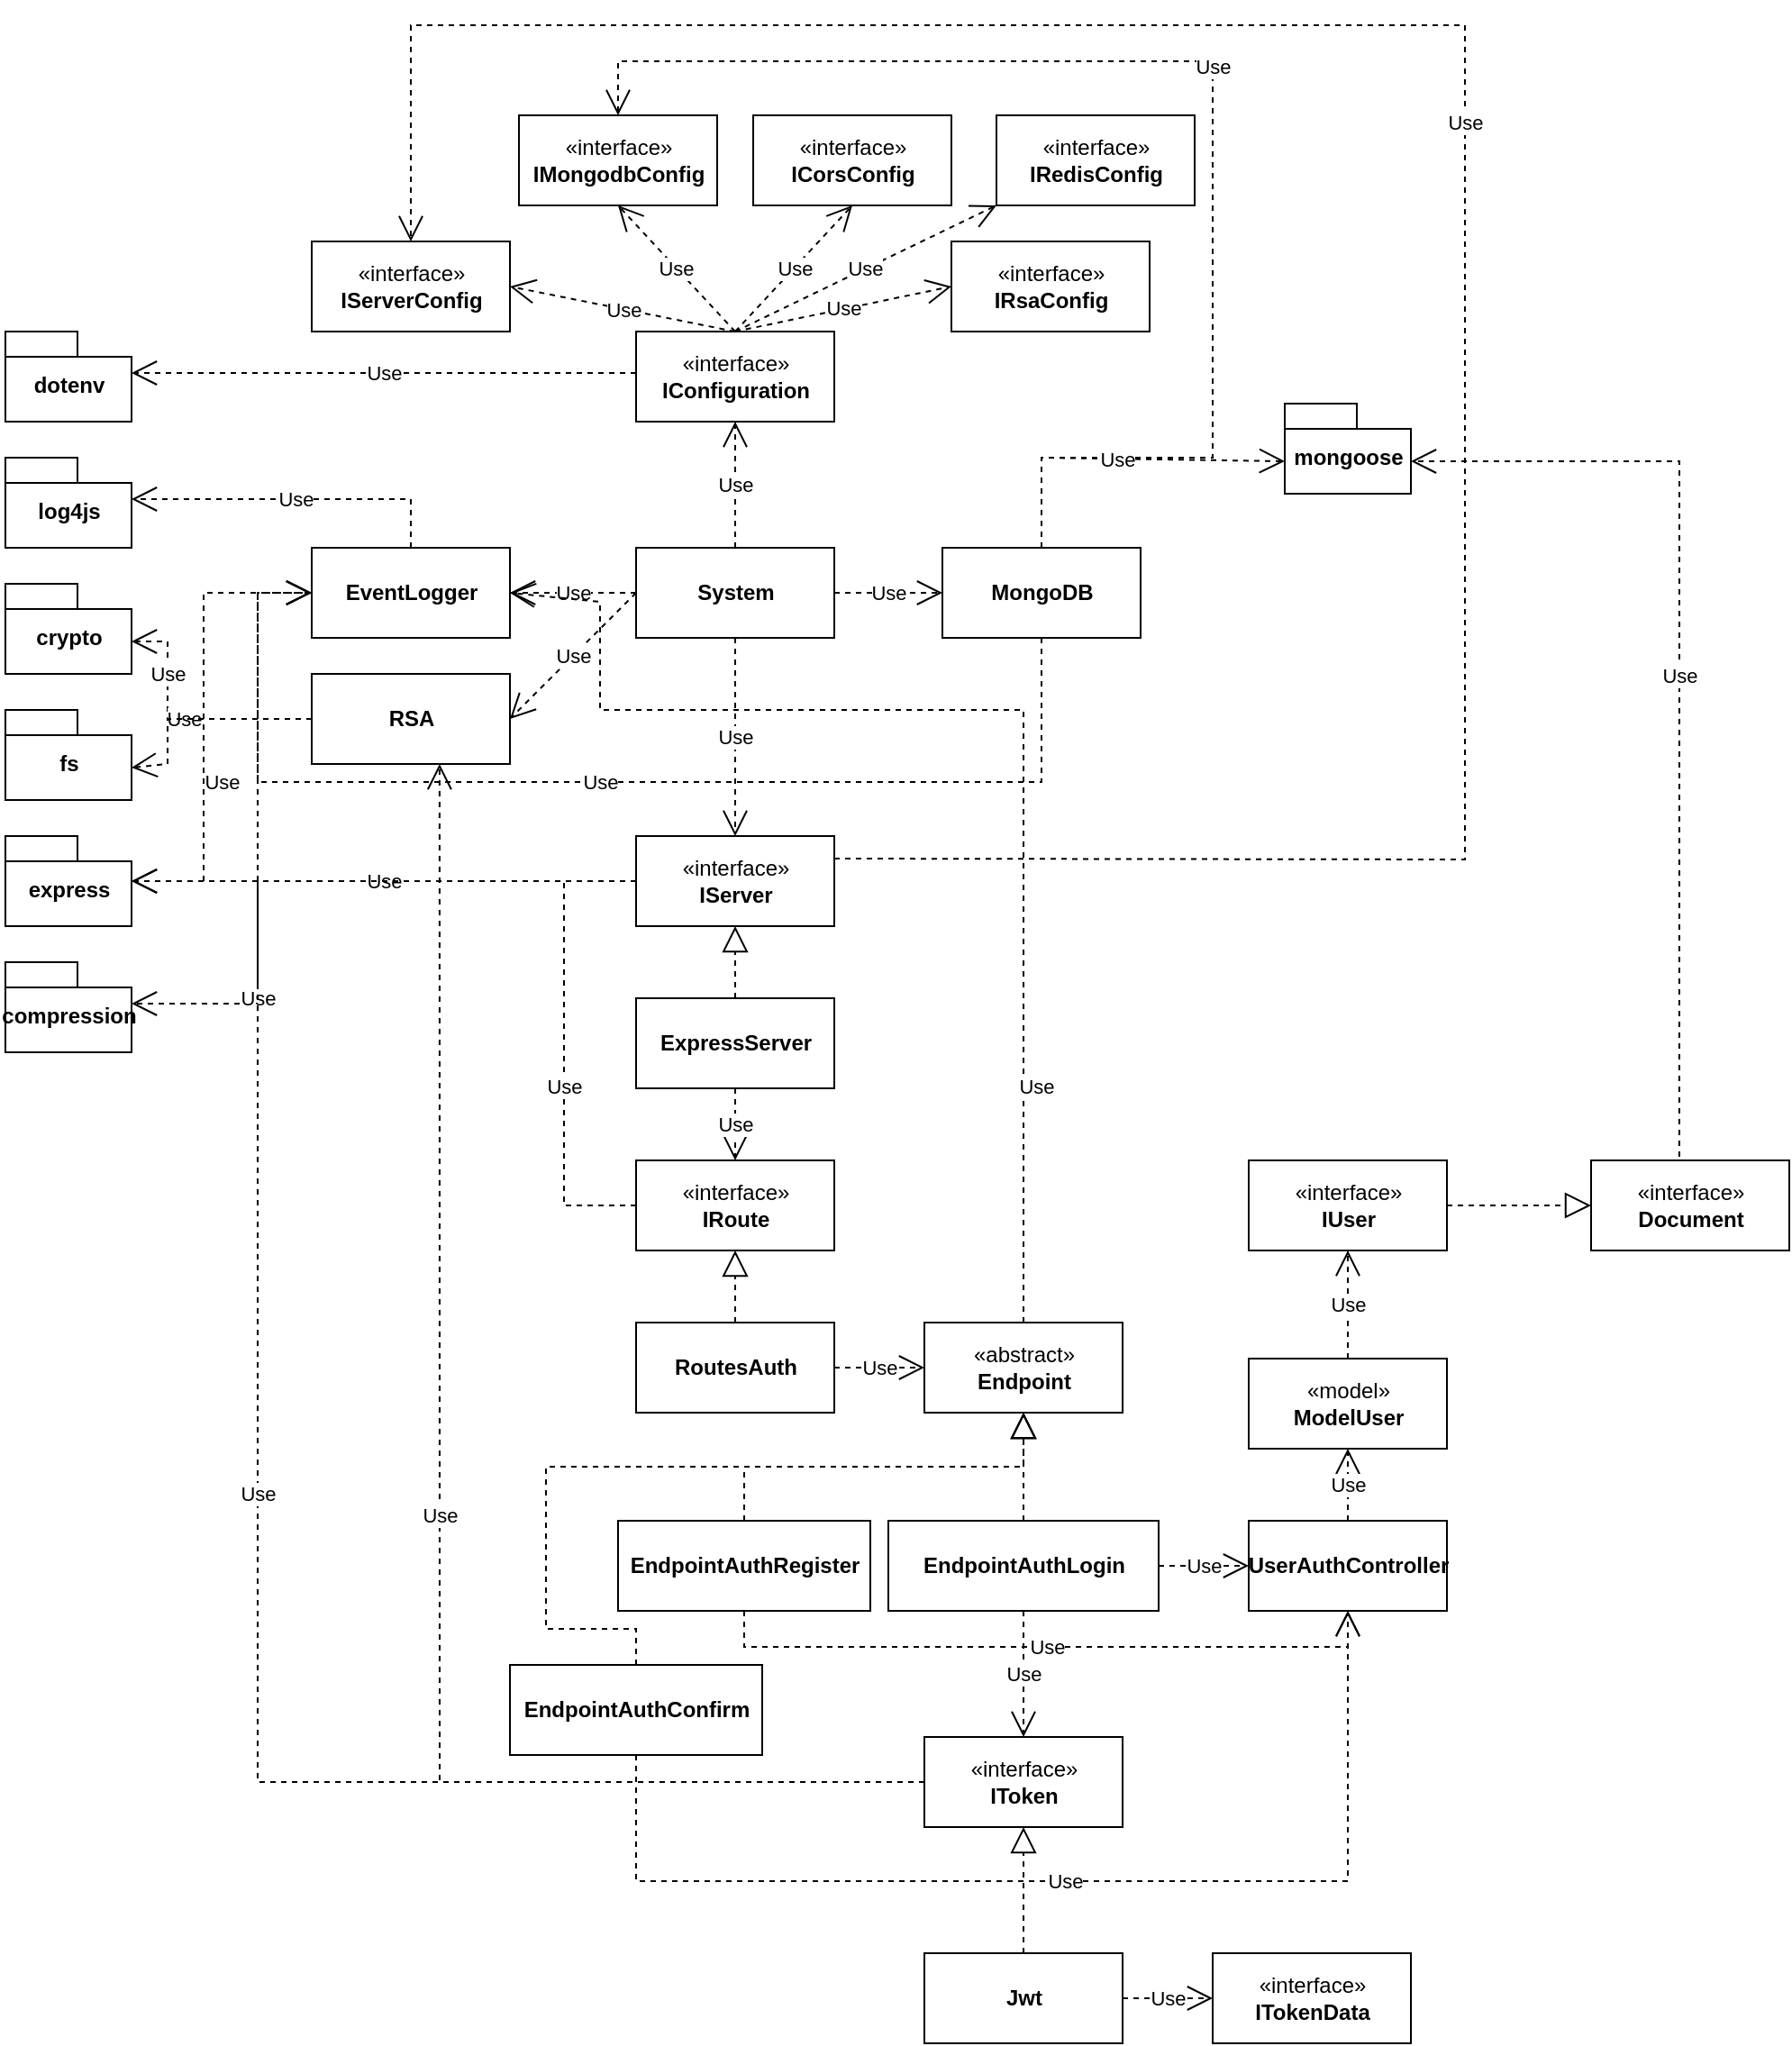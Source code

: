 <mxfile version="17.2.4" type="device"><diagram id="6Z5-7DVcIzeGbHoEJOS7" name="Seite-1"><mxGraphModel dx="1186" dy="773" grid="1" gridSize="10" guides="1" tooltips="1" connect="1" arrows="1" fold="1" page="1" pageScale="1" pageWidth="4681" pageHeight="3300" math="0" shadow="0"><root><mxCell id="0"/><mxCell id="1" parent="0"/><mxCell id="TeJl24mnxh_Jbmusd_PI-1" value="«interface»&lt;br&gt;&lt;b&gt;IConfiguration&lt;/b&gt;" style="html=1;" vertex="1" parent="1"><mxGeometry x="380" y="210" width="110" height="50" as="geometry"/></mxCell><mxCell id="TeJl24mnxh_Jbmusd_PI-2" value="«interface»&lt;br&gt;&lt;b&gt;IServerConfig&lt;/b&gt;" style="html=1;" vertex="1" parent="1"><mxGeometry x="200" y="160" width="110" height="50" as="geometry"/></mxCell><mxCell id="TeJl24mnxh_Jbmusd_PI-4" value="«interface»&lt;br&gt;&lt;b&gt;IMongodbConfig&lt;/b&gt;" style="html=1;" vertex="1" parent="1"><mxGeometry x="315" y="90" width="110" height="50" as="geometry"/></mxCell><mxCell id="TeJl24mnxh_Jbmusd_PI-5" value="«interface»&lt;br&gt;&lt;b&gt;ICorsConfig&lt;/b&gt;" style="html=1;" vertex="1" parent="1"><mxGeometry x="445" y="90" width="110" height="50" as="geometry"/></mxCell><mxCell id="TeJl24mnxh_Jbmusd_PI-6" value="«interface»&lt;br&gt;&lt;b&gt;IRsaConfig&lt;/b&gt;" style="html=1;" vertex="1" parent="1"><mxGeometry x="555" y="160" width="110" height="50" as="geometry"/></mxCell><mxCell id="TeJl24mnxh_Jbmusd_PI-7" value="System" style="html=1;fontStyle=1" vertex="1" parent="1"><mxGeometry x="380" y="330" width="110" height="50" as="geometry"/></mxCell><mxCell id="TeJl24mnxh_Jbmusd_PI-8" value="Use" style="endArrow=open;endSize=12;dashed=1;html=1;rounded=0;exitX=0.5;exitY=0;exitDx=0;exitDy=0;entryX=0.5;entryY=1;entryDx=0;entryDy=0;" edge="1" parent="1" source="TeJl24mnxh_Jbmusd_PI-7" target="TeJl24mnxh_Jbmusd_PI-1"><mxGeometry width="160" relative="1" as="geometry"><mxPoint x="434.5" y="320" as="sourcePoint"/><mxPoint x="434.5" y="270" as="targetPoint"/></mxGeometry></mxCell><mxCell id="TeJl24mnxh_Jbmusd_PI-9" value="Use" style="endArrow=open;endSize=12;dashed=1;html=1;rounded=0;exitX=0.5;exitY=0;exitDx=0;exitDy=0;entryX=1;entryY=0.5;entryDx=0;entryDy=0;" edge="1" parent="1" source="TeJl24mnxh_Jbmusd_PI-1" target="TeJl24mnxh_Jbmusd_PI-2"><mxGeometry width="160" relative="1" as="geometry"><mxPoint x="434.5" y="190" as="sourcePoint"/><mxPoint x="250" y="170" as="targetPoint"/></mxGeometry></mxCell><mxCell id="TeJl24mnxh_Jbmusd_PI-10" value="Use" style="endArrow=open;endSize=12;dashed=1;html=1;rounded=0;exitX=0.5;exitY=0;exitDx=0;exitDy=0;entryX=0;entryY=0.5;entryDx=0;entryDy=0;" edge="1" parent="1" source="TeJl24mnxh_Jbmusd_PI-1" target="TeJl24mnxh_Jbmusd_PI-6"><mxGeometry width="160" relative="1" as="geometry"><mxPoint x="434.5" y="190" as="sourcePoint"/><mxPoint x="434.5" y="140" as="targetPoint"/></mxGeometry></mxCell><mxCell id="TeJl24mnxh_Jbmusd_PI-11" value="Use" style="endArrow=open;endSize=12;dashed=1;html=1;rounded=0;exitX=0.5;exitY=0;exitDx=0;exitDy=0;entryX=0.5;entryY=1;entryDx=0;entryDy=0;" edge="1" parent="1" source="TeJl24mnxh_Jbmusd_PI-1" target="TeJl24mnxh_Jbmusd_PI-4"><mxGeometry width="160" relative="1" as="geometry"><mxPoint x="434.5" y="190" as="sourcePoint"/><mxPoint x="434.5" y="140" as="targetPoint"/></mxGeometry></mxCell><mxCell id="TeJl24mnxh_Jbmusd_PI-12" value="Use" style="endArrow=open;endSize=12;dashed=1;html=1;rounded=0;entryX=0.5;entryY=1;entryDx=0;entryDy=0;" edge="1" parent="1" target="TeJl24mnxh_Jbmusd_PI-5"><mxGeometry width="160" relative="1" as="geometry"><mxPoint x="435" y="210" as="sourcePoint"/><mxPoint x="470" y="160" as="targetPoint"/></mxGeometry></mxCell><mxCell id="TeJl24mnxh_Jbmusd_PI-13" value="EventLogger" style="html=1;fontStyle=1" vertex="1" parent="1"><mxGeometry x="200" y="330" width="110" height="50" as="geometry"/></mxCell><mxCell id="TeJl24mnxh_Jbmusd_PI-14" value="Use" style="endArrow=open;endSize=12;dashed=1;html=1;rounded=0;exitX=0;exitY=0.5;exitDx=0;exitDy=0;entryX=1;entryY=0.5;entryDx=0;entryDy=0;" edge="1" parent="1" source="TeJl24mnxh_Jbmusd_PI-7" target="TeJl24mnxh_Jbmusd_PI-13"><mxGeometry width="160" relative="1" as="geometry"><mxPoint x="365" y="354.5" as="sourcePoint"/><mxPoint x="320" y="355" as="targetPoint"/></mxGeometry></mxCell><mxCell id="TeJl24mnxh_Jbmusd_PI-15" value="&lt;b&gt;RSA&lt;/b&gt;" style="html=1;" vertex="1" parent="1"><mxGeometry x="200" y="400" width="110" height="50" as="geometry"/></mxCell><mxCell id="TeJl24mnxh_Jbmusd_PI-16" value="Use" style="endArrow=open;endSize=12;dashed=1;html=1;rounded=0;exitX=0;exitY=0.5;exitDx=0;exitDy=0;entryX=1;entryY=0.5;entryDx=0;entryDy=0;" edge="1" parent="1" source="TeJl24mnxh_Jbmusd_PI-7" target="TeJl24mnxh_Jbmusd_PI-15"><mxGeometry width="160" relative="1" as="geometry"><mxPoint x="390" y="424.5" as="sourcePoint"/><mxPoint x="330" y="425" as="targetPoint"/></mxGeometry></mxCell><mxCell id="TeJl24mnxh_Jbmusd_PI-18" value="MongoDB" style="html=1;fontStyle=1" vertex="1" parent="1"><mxGeometry x="550" y="330" width="110" height="50" as="geometry"/></mxCell><mxCell id="TeJl24mnxh_Jbmusd_PI-19" value="Use" style="endArrow=open;endSize=12;dashed=1;html=1;rounded=0;exitX=0.5;exitY=0;exitDx=0;exitDy=0;entryX=0.5;entryY=0;entryDx=0;entryDy=0;" edge="1" parent="1" source="TeJl24mnxh_Jbmusd_PI-18" target="TeJl24mnxh_Jbmusd_PI-4"><mxGeometry width="160" relative="1" as="geometry"><mxPoint x="604.5" y="300" as="sourcePoint"/><mxPoint x="600" y="70" as="targetPoint"/><Array as="points"><mxPoint x="605" y="280"/><mxPoint x="700" y="280"/><mxPoint x="700" y="60"/><mxPoint x="370" y="60"/></Array></mxGeometry></mxCell><mxCell id="TeJl24mnxh_Jbmusd_PI-20" value="Use" style="endArrow=open;endSize=12;dashed=1;html=1;rounded=0;entryX=0;entryY=0.5;entryDx=0;entryDy=0;exitX=1;exitY=0.5;exitDx=0;exitDy=0;" edge="1" parent="1" source="TeJl24mnxh_Jbmusd_PI-7" target="TeJl24mnxh_Jbmusd_PI-18"><mxGeometry width="160" relative="1" as="geometry"><mxPoint x="510" y="355" as="sourcePoint"/><mxPoint x="540" y="354.5" as="targetPoint"/></mxGeometry></mxCell><mxCell id="TeJl24mnxh_Jbmusd_PI-21" value="Use" style="endArrow=open;endSize=12;dashed=1;html=1;rounded=0;exitX=0.5;exitY=1;exitDx=0;exitDy=0;entryX=0;entryY=0.5;entryDx=0;entryDy=0;" edge="1" parent="1" source="TeJl24mnxh_Jbmusd_PI-18" target="TeJl24mnxh_Jbmusd_PI-13"><mxGeometry width="160" relative="1" as="geometry"><mxPoint x="604.5" y="395" as="sourcePoint"/><mxPoint x="140" y="360" as="targetPoint"/><Array as="points"><mxPoint x="605" y="460"/><mxPoint x="170" y="460"/><mxPoint x="170" y="355"/></Array></mxGeometry></mxCell><mxCell id="TeJl24mnxh_Jbmusd_PI-22" value="«interface»&lt;br&gt;&lt;b&gt;IServer&lt;/b&gt;" style="html=1;" vertex="1" parent="1"><mxGeometry x="380" y="490" width="110" height="50" as="geometry"/></mxCell><mxCell id="TeJl24mnxh_Jbmusd_PI-23" value="Use" style="endArrow=open;endSize=12;dashed=1;html=1;rounded=0;entryX=0.5;entryY=0;entryDx=0;entryDy=0;exitX=0.5;exitY=1;exitDx=0;exitDy=0;" edge="1" parent="1" source="TeJl24mnxh_Jbmusd_PI-7" target="TeJl24mnxh_Jbmusd_PI-22"><mxGeometry width="160" relative="1" as="geometry"><mxPoint x="434.5" y="400" as="sourcePoint"/><mxPoint x="434.5" y="450" as="targetPoint"/></mxGeometry></mxCell><mxCell id="TeJl24mnxh_Jbmusd_PI-24" value="ExpressServer" style="html=1;fontStyle=1" vertex="1" parent="1"><mxGeometry x="380" y="580" width="110" height="50" as="geometry"/></mxCell><mxCell id="TeJl24mnxh_Jbmusd_PI-25" value="" style="endArrow=block;dashed=1;endFill=0;endSize=12;html=1;rounded=0;exitX=0.5;exitY=0;exitDx=0;exitDy=0;entryX=0.5;entryY=1;entryDx=0;entryDy=0;" edge="1" parent="1" source="TeJl24mnxh_Jbmusd_PI-24" target="TeJl24mnxh_Jbmusd_PI-22"><mxGeometry width="160" relative="1" as="geometry"><mxPoint x="435" y="570" as="sourcePoint"/><mxPoint x="435" y="550" as="targetPoint"/></mxGeometry></mxCell><mxCell id="TeJl24mnxh_Jbmusd_PI-26" value="Use" style="endArrow=open;endSize=12;dashed=1;html=1;rounded=0;exitX=0;exitY=0.5;exitDx=0;exitDy=0;entryX=0;entryY=0.5;entryDx=0;entryDy=0;" edge="1" parent="1" source="TeJl24mnxh_Jbmusd_PI-22" target="TeJl24mnxh_Jbmusd_PI-13"><mxGeometry x="0.283" y="-10" width="160" relative="1" as="geometry"><mxPoint x="350" y="514.5" as="sourcePoint"/><mxPoint x="130" y="360" as="targetPoint"/><Array as="points"><mxPoint x="140" y="515"/><mxPoint x="140" y="355"/></Array><mxPoint as="offset"/></mxGeometry></mxCell><mxCell id="TeJl24mnxh_Jbmusd_PI-27" value="express" style="shape=folder;fontStyle=1;spacingTop=10;tabWidth=40;tabHeight=14;tabPosition=left;html=1;" vertex="1" parent="1"><mxGeometry x="30" y="490" width="70" height="50" as="geometry"/></mxCell><mxCell id="TeJl24mnxh_Jbmusd_PI-28" value="Use" style="endArrow=open;endSize=12;dashed=1;html=1;rounded=0;exitX=0;exitY=0.5;exitDx=0;exitDy=0;" edge="1" parent="1" source="TeJl24mnxh_Jbmusd_PI-22"><mxGeometry width="160" relative="1" as="geometry"><mxPoint x="320" y="514.5" as="sourcePoint"/><mxPoint x="100" y="515" as="targetPoint"/></mxGeometry></mxCell><mxCell id="TeJl24mnxh_Jbmusd_PI-29" value="log4js" style="shape=folder;fontStyle=1;spacingTop=10;tabWidth=40;tabHeight=14;tabPosition=left;html=1;" vertex="1" parent="1"><mxGeometry x="30" y="280" width="70" height="50" as="geometry"/></mxCell><mxCell id="TeJl24mnxh_Jbmusd_PI-30" value="Use" style="endArrow=open;endSize=12;dashed=1;html=1;rounded=0;entryX=0;entryY=0;entryDx=70;entryDy=23;entryPerimeter=0;exitX=0.5;exitY=0;exitDx=0;exitDy=0;" edge="1" parent="1" source="TeJl24mnxh_Jbmusd_PI-13" target="TeJl24mnxh_Jbmusd_PI-29"><mxGeometry width="160" relative="1" as="geometry"><mxPoint x="280" y="304.5" as="sourcePoint"/><mxPoint x="120" y="304.5" as="targetPoint"/><Array as="points"><mxPoint x="255" y="303"/></Array></mxGeometry></mxCell><mxCell id="TeJl24mnxh_Jbmusd_PI-31" value="mongoose" style="shape=folder;fontStyle=1;spacingTop=10;tabWidth=40;tabHeight=14;tabPosition=left;html=1;" vertex="1" parent="1"><mxGeometry x="740" y="250" width="70" height="50" as="geometry"/></mxCell><mxCell id="TeJl24mnxh_Jbmusd_PI-32" value="Use" style="endArrow=open;endSize=12;dashed=1;html=1;rounded=0;entryX=0;entryY=0;entryDx=0;entryDy=32;entryPerimeter=0;exitX=0.5;exitY=0;exitDx=0;exitDy=0;" edge="1" parent="1" source="TeJl24mnxh_Jbmusd_PI-18" target="TeJl24mnxh_Jbmusd_PI-31"><mxGeometry width="160" relative="1" as="geometry"><mxPoint x="570" y="280" as="sourcePoint"/><mxPoint x="720" y="280" as="targetPoint"/><Array as="points"><mxPoint x="605" y="280"/></Array></mxGeometry></mxCell><mxCell id="TeJl24mnxh_Jbmusd_PI-33" value="crypto" style="shape=folder;fontStyle=1;spacingTop=10;tabWidth=40;tabHeight=14;tabPosition=left;html=1;" vertex="1" parent="1"><mxGeometry x="30" y="350" width="70" height="50" as="geometry"/></mxCell><mxCell id="TeJl24mnxh_Jbmusd_PI-34" value="fs" style="shape=folder;fontStyle=1;spacingTop=10;tabWidth=40;tabHeight=14;tabPosition=left;html=1;" vertex="1" parent="1"><mxGeometry x="30" y="420" width="70" height="50" as="geometry"/></mxCell><mxCell id="TeJl24mnxh_Jbmusd_PI-35" value="Use" style="endArrow=open;endSize=12;dashed=1;html=1;rounded=0;exitX=0;exitY=0.5;exitDx=0;exitDy=0;entryX=0;entryY=0;entryDx=70;entryDy=32;entryPerimeter=0;" edge="1" parent="1" source="TeJl24mnxh_Jbmusd_PI-15" target="TeJl24mnxh_Jbmusd_PI-33"><mxGeometry width="160" relative="1" as="geometry"><mxPoint x="180" y="430" as="sourcePoint"/><mxPoint x="40" y="424.5" as="targetPoint"/><Array as="points"><mxPoint x="120" y="425"/><mxPoint x="120" y="382"/></Array></mxGeometry></mxCell><mxCell id="TeJl24mnxh_Jbmusd_PI-36" value="Use" style="endArrow=open;endSize=12;dashed=1;html=1;rounded=0;entryX=0;entryY=0;entryDx=70;entryDy=32;entryPerimeter=0;exitX=0;exitY=0.5;exitDx=0;exitDy=0;" edge="1" parent="1" source="TeJl24mnxh_Jbmusd_PI-15" target="TeJl24mnxh_Jbmusd_PI-34"><mxGeometry x="0.279" y="-25" width="160" relative="1" as="geometry"><mxPoint x="190" y="425" as="sourcePoint"/><mxPoint x="40" y="424.5" as="targetPoint"/><Array as="points"><mxPoint x="120" y="425"/><mxPoint x="120" y="450"/></Array><mxPoint x="25" y="-25" as="offset"/></mxGeometry></mxCell><mxCell id="TeJl24mnxh_Jbmusd_PI-37" value="dotenv" style="shape=folder;fontStyle=1;spacingTop=10;tabWidth=40;tabHeight=14;tabPosition=left;html=1;" vertex="1" parent="1"><mxGeometry x="30" y="210" width="70" height="50" as="geometry"/></mxCell><mxCell id="TeJl24mnxh_Jbmusd_PI-38" value="Use" style="endArrow=open;endSize=12;dashed=1;html=1;rounded=0;entryX=0;entryY=0;entryDx=70;entryDy=23;entryPerimeter=0;" edge="1" parent="1" target="TeJl24mnxh_Jbmusd_PI-37"><mxGeometry width="160" relative="1" as="geometry"><mxPoint x="380" y="233" as="sourcePoint"/><mxPoint x="175" y="234.5" as="targetPoint"/></mxGeometry></mxCell><mxCell id="TeJl24mnxh_Jbmusd_PI-39" value="compression" style="shape=folder;fontStyle=1;spacingTop=10;tabWidth=40;tabHeight=14;tabPosition=left;html=1;" vertex="1" parent="1"><mxGeometry x="30" y="560" width="70" height="50" as="geometry"/></mxCell><mxCell id="TeJl24mnxh_Jbmusd_PI-40" value="Use" style="endArrow=open;endSize=12;dashed=1;html=1;rounded=0;exitX=0;exitY=0.5;exitDx=0;exitDy=0;entryX=0;entryY=0;entryDx=70;entryDy=23;entryPerimeter=0;" edge="1" parent="1" source="TeJl24mnxh_Jbmusd_PI-22" target="TeJl24mnxh_Jbmusd_PI-39"><mxGeometry x="0.581" width="160" relative="1" as="geometry"><mxPoint x="390" y="525" as="sourcePoint"/><mxPoint x="110" y="525" as="targetPoint"/><Array as="points"><mxPoint x="170" y="515"/><mxPoint x="170" y="583"/></Array><mxPoint as="offset"/></mxGeometry></mxCell><mxCell id="TeJl24mnxh_Jbmusd_PI-41" value="«interface»&lt;br&gt;&lt;b&gt;IRoute&lt;/b&gt;" style="html=1;" vertex="1" parent="1"><mxGeometry x="380" y="670" width="110" height="50" as="geometry"/></mxCell><mxCell id="TeJl24mnxh_Jbmusd_PI-42" value="&lt;b&gt;RoutesAuth&lt;/b&gt;" style="html=1;" vertex="1" parent="1"><mxGeometry x="380" y="760" width="110" height="50" as="geometry"/></mxCell><mxCell id="TeJl24mnxh_Jbmusd_PI-43" value="Use" style="endArrow=open;endSize=12;dashed=1;html=1;rounded=0;entryX=0.5;entryY=0;entryDx=0;entryDy=0;exitX=0.5;exitY=1;exitDx=0;exitDy=0;" edge="1" parent="1" source="TeJl24mnxh_Jbmusd_PI-24" target="TeJl24mnxh_Jbmusd_PI-41"><mxGeometry width="160" relative="1" as="geometry"><mxPoint x="434.5" y="630" as="sourcePoint"/><mxPoint x="435" y="660" as="targetPoint"/></mxGeometry></mxCell><mxCell id="TeJl24mnxh_Jbmusd_PI-44" value="" style="endArrow=block;dashed=1;endFill=0;endSize=12;html=1;rounded=0;exitX=0.5;exitY=0;exitDx=0;exitDy=0;entryX=0.5;entryY=1;entryDx=0;entryDy=0;" edge="1" parent="1" source="TeJl24mnxh_Jbmusd_PI-42" target="TeJl24mnxh_Jbmusd_PI-41"><mxGeometry width="160" relative="1" as="geometry"><mxPoint x="434.5" y="750" as="sourcePoint"/><mxPoint x="435" y="730" as="targetPoint"/></mxGeometry></mxCell><mxCell id="TeJl24mnxh_Jbmusd_PI-45" value="Use" style="endArrow=open;endSize=12;dashed=1;html=1;rounded=0;exitX=0;exitY=0.5;exitDx=0;exitDy=0;" edge="1" parent="1" source="TeJl24mnxh_Jbmusd_PI-41"><mxGeometry x="-0.54" width="160" relative="1" as="geometry"><mxPoint x="350" y="604.5" as="sourcePoint"/><mxPoint x="100" y="515" as="targetPoint"/><Array as="points"><mxPoint x="340" y="695"/><mxPoint x="340" y="515"/></Array><mxPoint as="offset"/></mxGeometry></mxCell><mxCell id="TeJl24mnxh_Jbmusd_PI-46" value="Use" style="endArrow=open;endSize=12;dashed=1;html=1;rounded=0;exitX=1;exitY=0.25;exitDx=0;exitDy=0;entryX=0.5;entryY=0;entryDx=0;entryDy=0;" edge="1" parent="1" source="TeJl24mnxh_Jbmusd_PI-22" target="TeJl24mnxh_Jbmusd_PI-2"><mxGeometry width="160" relative="1" as="geometry"><mxPoint x="500" y="510" as="sourcePoint"/><mxPoint x="590" y="40" as="targetPoint"/><Array as="points"><mxPoint x="840" y="503"/><mxPoint x="840" y="40"/><mxPoint x="255" y="40"/></Array></mxGeometry></mxCell><mxCell id="TeJl24mnxh_Jbmusd_PI-47" value="«abstract»&lt;br&gt;&lt;b&gt;Endpoint&lt;/b&gt;" style="html=1;" vertex="1" parent="1"><mxGeometry x="540" y="760" width="110" height="50" as="geometry"/></mxCell><mxCell id="TeJl24mnxh_Jbmusd_PI-48" value="EndpointAuthLogin" style="html=1;fontStyle=1" vertex="1" parent="1"><mxGeometry x="520" y="870" width="150" height="50" as="geometry"/></mxCell><mxCell id="TeJl24mnxh_Jbmusd_PI-49" value="Use" style="endArrow=open;endSize=12;dashed=1;html=1;rounded=0;exitX=1;exitY=0.5;exitDx=0;exitDy=0;entryX=0;entryY=0.5;entryDx=0;entryDy=0;" edge="1" parent="1" source="TeJl24mnxh_Jbmusd_PI-42" target="TeJl24mnxh_Jbmusd_PI-47"><mxGeometry width="160" relative="1" as="geometry"><mxPoint x="500" y="784.5" as="sourcePoint"/><mxPoint x="530" y="785" as="targetPoint"/></mxGeometry></mxCell><mxCell id="TeJl24mnxh_Jbmusd_PI-50" value="" style="endArrow=block;dashed=1;endFill=0;endSize=12;html=1;rounded=0;exitX=0.5;exitY=0;exitDx=0;exitDy=0;entryX=0.5;entryY=1;entryDx=0;entryDy=0;" edge="1" parent="1" source="TeJl24mnxh_Jbmusd_PI-48" target="TeJl24mnxh_Jbmusd_PI-47"><mxGeometry width="160" relative="1" as="geometry"><mxPoint x="590" y="830" as="sourcePoint"/><mxPoint x="595" y="820" as="targetPoint"/></mxGeometry></mxCell><mxCell id="TeJl24mnxh_Jbmusd_PI-51" value="EndpointAuthRegister" style="html=1;fontStyle=1" vertex="1" parent="1"><mxGeometry x="370" y="870" width="140" height="50" as="geometry"/></mxCell><mxCell id="TeJl24mnxh_Jbmusd_PI-52" value="" style="endArrow=block;dashed=1;endFill=0;endSize=12;html=1;rounded=0;exitX=0.5;exitY=0;exitDx=0;exitDy=0;entryX=0.5;entryY=1;entryDx=0;entryDy=0;" edge="1" parent="1" source="TeJl24mnxh_Jbmusd_PI-51" target="TeJl24mnxh_Jbmusd_PI-47"><mxGeometry width="160" relative="1" as="geometry"><mxPoint x="605" y="880" as="sourcePoint"/><mxPoint x="605" y="820" as="targetPoint"/><Array as="points"><mxPoint x="440" y="840"/><mxPoint x="595" y="840"/></Array></mxGeometry></mxCell><mxCell id="TeJl24mnxh_Jbmusd_PI-53" value="Use" style="endArrow=open;endSize=12;dashed=1;html=1;rounded=0;exitX=0.5;exitY=0;exitDx=0;exitDy=0;" edge="1" parent="1" source="TeJl24mnxh_Jbmusd_PI-47"><mxGeometry x="-0.618" y="-7" width="160" relative="1" as="geometry"><mxPoint x="590" y="720" as="sourcePoint"/><mxPoint x="310" y="355" as="targetPoint"/><Array as="points"><mxPoint x="595" y="420"/><mxPoint x="360" y="420"/><mxPoint x="360" y="360"/></Array><mxPoint as="offset"/></mxGeometry></mxCell><mxCell id="TeJl24mnxh_Jbmusd_PI-54" value="UserAuthController" style="html=1;fontStyle=1" vertex="1" parent="1"><mxGeometry x="720" y="870" width="110" height="50" as="geometry"/></mxCell><mxCell id="TeJl24mnxh_Jbmusd_PI-55" value="Use" style="endArrow=open;endSize=12;dashed=1;html=1;rounded=0;exitX=1;exitY=0.5;exitDx=0;exitDy=0;entryX=0;entryY=0.5;entryDx=0;entryDy=0;" edge="1" parent="1" source="TeJl24mnxh_Jbmusd_PI-48" target="TeJl24mnxh_Jbmusd_PI-54"><mxGeometry width="160" relative="1" as="geometry"><mxPoint x="660" y="894.5" as="sourcePoint"/><mxPoint x="710" y="895" as="targetPoint"/></mxGeometry></mxCell><mxCell id="TeJl24mnxh_Jbmusd_PI-56" value="«model»&lt;br&gt;&lt;b&gt;ModelUser&lt;/b&gt;" style="html=1;" vertex="1" parent="1"><mxGeometry x="720" y="780" width="110" height="50" as="geometry"/></mxCell><mxCell id="TeJl24mnxh_Jbmusd_PI-57" value="Use" style="endArrow=open;endSize=12;dashed=1;html=1;rounded=0;exitX=0.5;exitY=0;exitDx=0;exitDy=0;entryX=0.5;entryY=1;entryDx=0;entryDy=0;" edge="1" parent="1" source="TeJl24mnxh_Jbmusd_PI-54" target="TeJl24mnxh_Jbmusd_PI-56"><mxGeometry width="160" relative="1" as="geometry"><mxPoint x="774.5" y="880" as="sourcePoint"/><mxPoint x="775" y="840" as="targetPoint"/></mxGeometry></mxCell><mxCell id="TeJl24mnxh_Jbmusd_PI-58" value="«interface»&lt;br&gt;&lt;b&gt;IUser&lt;/b&gt;" style="html=1;" vertex="1" parent="1"><mxGeometry x="720" y="670" width="110" height="50" as="geometry"/></mxCell><mxCell id="TeJl24mnxh_Jbmusd_PI-59" value="Use" style="endArrow=open;endSize=12;dashed=1;html=1;rounded=0;exitX=0.5;exitY=0;exitDx=0;exitDy=0;entryX=0.5;entryY=1;entryDx=0;entryDy=0;" edge="1" parent="1" source="TeJl24mnxh_Jbmusd_PI-56" target="TeJl24mnxh_Jbmusd_PI-58"><mxGeometry width="160" relative="1" as="geometry"><mxPoint x="775" y="760" as="sourcePoint"/><mxPoint x="775" y="730" as="targetPoint"/></mxGeometry></mxCell><mxCell id="TeJl24mnxh_Jbmusd_PI-60" value="«interface»&lt;br&gt;&lt;b&gt;Document&lt;/b&gt;" style="html=1;" vertex="1" parent="1"><mxGeometry x="910" y="670" width="110" height="50" as="geometry"/></mxCell><mxCell id="TeJl24mnxh_Jbmusd_PI-61" value="" style="endArrow=block;dashed=1;endFill=0;endSize=12;html=1;rounded=0;exitX=1;exitY=0.5;exitDx=0;exitDy=0;entryX=0;entryY=0.5;entryDx=0;entryDy=0;" edge="1" parent="1" source="TeJl24mnxh_Jbmusd_PI-58" target="TeJl24mnxh_Jbmusd_PI-60"><mxGeometry width="160" relative="1" as="geometry"><mxPoint x="840" y="694.5" as="sourcePoint"/><mxPoint x="900" y="695" as="targetPoint"/></mxGeometry></mxCell><mxCell id="TeJl24mnxh_Jbmusd_PI-63" value="Use" style="endArrow=open;endSize=12;dashed=1;html=1;rounded=0;exitX=0.445;exitY=-0.04;exitDx=0;exitDy=0;exitPerimeter=0;entryX=0;entryY=0;entryDx=70;entryDy=32;entryPerimeter=0;" edge="1" parent="1" source="TeJl24mnxh_Jbmusd_PI-60" target="TeJl24mnxh_Jbmusd_PI-31"><mxGeometry width="160" relative="1" as="geometry"><mxPoint x="960" y="640" as="sourcePoint"/><mxPoint x="960" y="290" as="targetPoint"/><Array as="points"><mxPoint x="959" y="282"/></Array></mxGeometry></mxCell><mxCell id="TeJl24mnxh_Jbmusd_PI-64" value="«interface»&lt;br&gt;&lt;b&gt;IToken&lt;/b&gt;" style="html=1;" vertex="1" parent="1"><mxGeometry x="540" y="990" width="110" height="50" as="geometry"/></mxCell><mxCell id="TeJl24mnxh_Jbmusd_PI-65" value="Use" style="endArrow=open;endSize=12;dashed=1;html=1;rounded=0;entryX=0.5;entryY=0;entryDx=0;entryDy=0;exitX=0.5;exitY=1;exitDx=0;exitDy=0;" edge="1" parent="1" source="TeJl24mnxh_Jbmusd_PI-48" target="TeJl24mnxh_Jbmusd_PI-64"><mxGeometry width="160" relative="1" as="geometry"><mxPoint x="594.5" y="930" as="sourcePoint"/><mxPoint x="594.5" y="980" as="targetPoint"/></mxGeometry></mxCell><mxCell id="TeJl24mnxh_Jbmusd_PI-66" value="Use" style="endArrow=open;endSize=12;dashed=1;html=1;rounded=0;exitX=0;exitY=0.5;exitDx=0;exitDy=0;entryX=0.645;entryY=1;entryDx=0;entryDy=0;entryPerimeter=0;" edge="1" parent="1" source="TeJl24mnxh_Jbmusd_PI-64" target="TeJl24mnxh_Jbmusd_PI-15"><mxGeometry width="160" relative="1" as="geometry"><mxPoint x="520" y="1014.5" as="sourcePoint"/><mxPoint x="270" y="460" as="targetPoint"/><Array as="points"><mxPoint x="271" y="1015"/></Array></mxGeometry></mxCell><mxCell id="TeJl24mnxh_Jbmusd_PI-67" value="Use" style="endArrow=open;endSize=12;dashed=1;html=1;rounded=0;exitX=0;exitY=0.5;exitDx=0;exitDy=0;entryX=0;entryY=0.5;entryDx=0;entryDy=0;" edge="1" parent="1" source="TeJl24mnxh_Jbmusd_PI-64" target="TeJl24mnxh_Jbmusd_PI-13"><mxGeometry width="160" relative="1" as="geometry"><mxPoint x="315" y="1014.5" as="sourcePoint"/><mxPoint x="200" y="360" as="targetPoint"/><Array as="points"><mxPoint x="170" y="1015"/><mxPoint x="170" y="355"/></Array></mxGeometry></mxCell><mxCell id="TeJl24mnxh_Jbmusd_PI-68" value="Jwt" style="html=1;fontStyle=1" vertex="1" parent="1"><mxGeometry x="540" y="1110" width="110" height="50" as="geometry"/></mxCell><mxCell id="TeJl24mnxh_Jbmusd_PI-69" value="" style="endArrow=block;dashed=1;endFill=0;endSize=12;html=1;rounded=0;exitX=0.5;exitY=0;exitDx=0;exitDy=0;entryX=0.5;entryY=1;entryDx=0;entryDy=0;" edge="1" parent="1" source="TeJl24mnxh_Jbmusd_PI-68" target="TeJl24mnxh_Jbmusd_PI-64"><mxGeometry width="160" relative="1" as="geometry"><mxPoint x="595" y="1100" as="sourcePoint"/><mxPoint x="595" y="1070" as="targetPoint"/></mxGeometry></mxCell><mxCell id="TeJl24mnxh_Jbmusd_PI-70" value="«interface»&lt;br&gt;&lt;b&gt;ITokenData&lt;/b&gt;" style="html=1;" vertex="1" parent="1"><mxGeometry x="700" y="1110" width="110" height="50" as="geometry"/></mxCell><mxCell id="TeJl24mnxh_Jbmusd_PI-71" value="Use" style="endArrow=open;endSize=12;dashed=1;html=1;rounded=0;entryX=0;entryY=0.5;entryDx=0;entryDy=0;exitX=1;exitY=0.5;exitDx=0;exitDy=0;" edge="1" parent="1" source="TeJl24mnxh_Jbmusd_PI-68" target="TeJl24mnxh_Jbmusd_PI-70"><mxGeometry width="160" relative="1" as="geometry"><mxPoint x="670" y="1140" as="sourcePoint"/><mxPoint x="690" y="1135" as="targetPoint"/></mxGeometry></mxCell><mxCell id="TeJl24mnxh_Jbmusd_PI-72" value="Use" style="endArrow=open;endSize=12;dashed=1;html=1;rounded=0;exitX=0.5;exitY=1;exitDx=0;exitDy=0;entryX=0.5;entryY=1;entryDx=0;entryDy=0;" edge="1" parent="1" source="TeJl24mnxh_Jbmusd_PI-51" target="TeJl24mnxh_Jbmusd_PI-54"><mxGeometry width="160" relative="1" as="geometry"><mxPoint x="464.5" y="940" as="sourcePoint"/><mxPoint x="720" y="940" as="targetPoint"/><Array as="points"><mxPoint x="440" y="940"/><mxPoint x="775" y="940"/></Array></mxGeometry></mxCell><mxCell id="TeJl24mnxh_Jbmusd_PI-73" value="EndpointAuthConfirm" style="html=1;fontStyle=1" vertex="1" parent="1"><mxGeometry x="310" y="950" width="140" height="50" as="geometry"/></mxCell><mxCell id="TeJl24mnxh_Jbmusd_PI-74" value="Use" style="endArrow=open;endSize=12;dashed=1;html=1;rounded=0;exitX=0.5;exitY=1;exitDx=0;exitDy=0;entryX=0.5;entryY=1;entryDx=0;entryDy=0;" edge="1" parent="1" source="TeJl24mnxh_Jbmusd_PI-73" target="TeJl24mnxh_Jbmusd_PI-54"><mxGeometry width="160" relative="1" as="geometry"><mxPoint x="379" y="1000" as="sourcePoint"/><mxPoint x="770" y="920" as="targetPoint"/><Array as="points"><mxPoint x="380" y="1070"/><mxPoint x="775" y="1070"/></Array></mxGeometry></mxCell><mxCell id="TeJl24mnxh_Jbmusd_PI-75" value="" style="endArrow=block;dashed=1;endFill=0;endSize=12;html=1;rounded=0;exitX=0.5;exitY=0;exitDx=0;exitDy=0;entryX=0.5;entryY=1;entryDx=0;entryDy=0;" edge="1" parent="1" source="TeJl24mnxh_Jbmusd_PI-73" target="TeJl24mnxh_Jbmusd_PI-47"><mxGeometry width="160" relative="1" as="geometry"><mxPoint x="377" y="930" as="sourcePoint"/><mxPoint x="600" y="820" as="targetPoint"/><Array as="points"><mxPoint x="380" y="930"/><mxPoint x="330" y="930"/><mxPoint x="330" y="840"/><mxPoint x="595" y="840"/></Array></mxGeometry></mxCell><mxCell id="TeJl24mnxh_Jbmusd_PI-77" value="«interface»&lt;br&gt;&lt;b&gt;IRedisConfig&lt;/b&gt;" style="html=1;" vertex="1" parent="1"><mxGeometry x="580" y="90" width="110" height="50" as="geometry"/></mxCell><mxCell id="TeJl24mnxh_Jbmusd_PI-78" value="Use" style="endArrow=open;endSize=12;dashed=1;html=1;rounded=0;exitX=0.5;exitY=0;exitDx=0;exitDy=0;entryX=0;entryY=1;entryDx=0;entryDy=0;" edge="1" parent="1" source="TeJl24mnxh_Jbmusd_PI-1" target="TeJl24mnxh_Jbmusd_PI-77"><mxGeometry width="160" relative="1" as="geometry"><mxPoint x="430" y="197.5" as="sourcePoint"/><mxPoint x="570" y="140" as="targetPoint"/></mxGeometry></mxCell></root></mxGraphModel></diagram></mxfile>